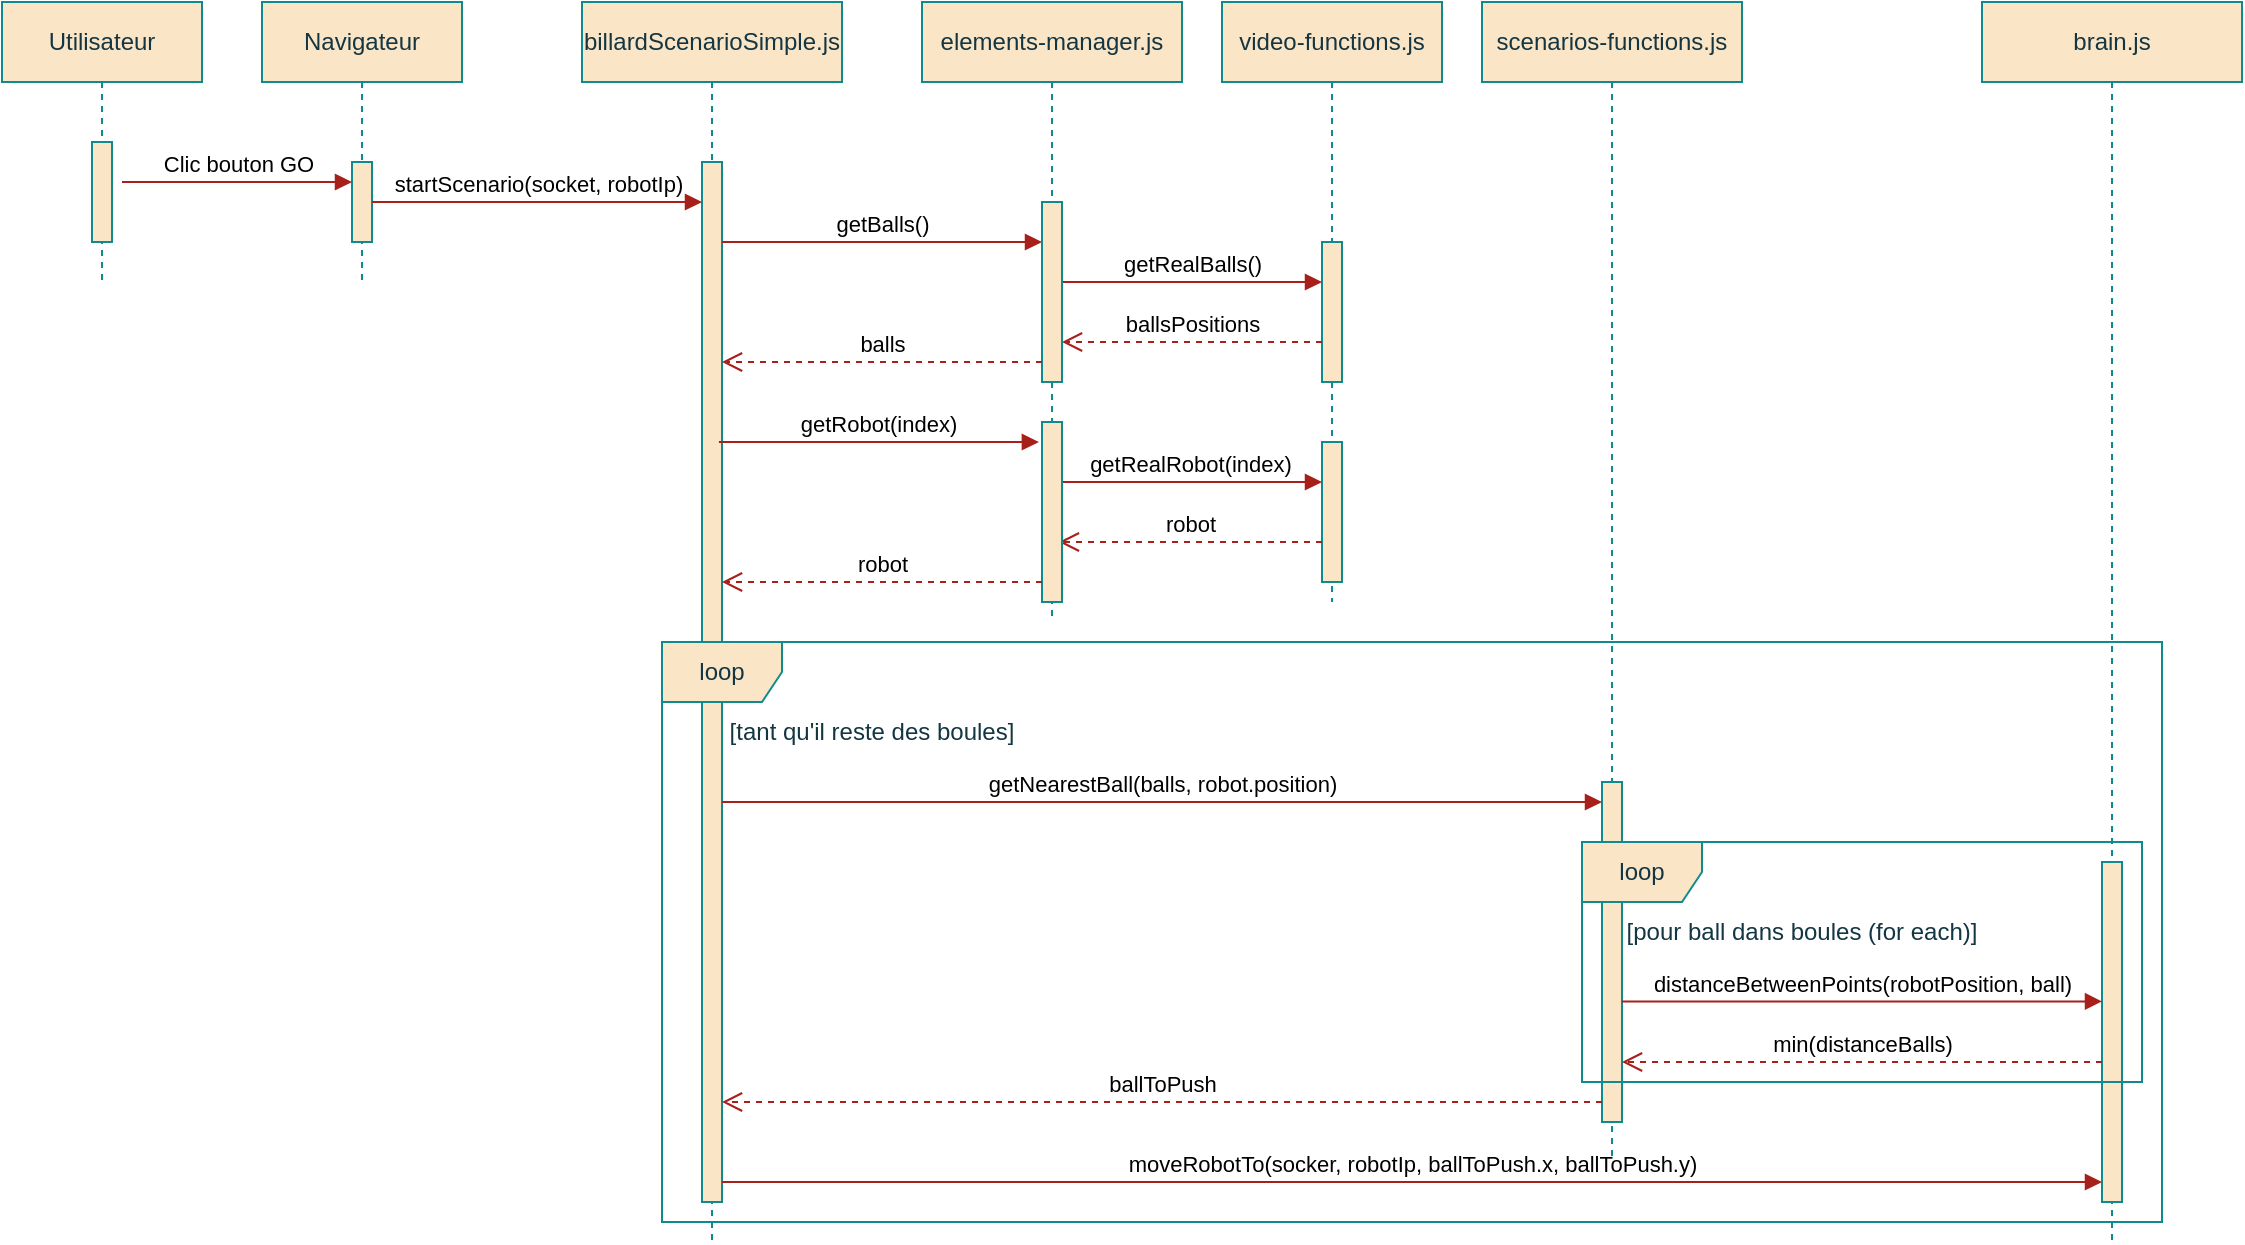 <mxfile version="26.0.9">
  <diagram name="Page-1" id="2YBvvXClWsGukQMizWep">
    <mxGraphModel dx="1400" dy="828" grid="1" gridSize="10" guides="1" tooltips="1" connect="1" arrows="1" fold="1" page="1" pageScale="1" pageWidth="850" pageHeight="1100" math="0" shadow="0">
      <root>
        <mxCell id="0" />
        <mxCell id="1" parent="0" />
        <mxCell id="-OGlP8KNZQWg6UsRNXII-64" value="brain.js" style="shape=umlLifeline;perimeter=lifelinePerimeter;whiteSpace=wrap;html=1;container=0;dropTarget=0;collapsible=0;recursiveResize=0;outlineConnect=0;portConstraint=eastwest;newEdgeStyle={&quot;edgeStyle&quot;:&quot;elbowEdgeStyle&quot;,&quot;elbow&quot;:&quot;vertical&quot;,&quot;curved&quot;:0,&quot;rounded&quot;:0};labelBackgroundColor=none;fillColor=#FAE5C7;strokeColor=#0F8B8D;fontColor=#143642;" parent="1" vertex="1">
          <mxGeometry x="1030" y="40" width="130" height="620" as="geometry" />
        </mxCell>
        <mxCell id="-OGlP8KNZQWg6UsRNXII-61" value="scenarios-functions.js" style="shape=umlLifeline;perimeter=lifelinePerimeter;whiteSpace=wrap;html=1;container=0;dropTarget=0;collapsible=0;recursiveResize=0;outlineConnect=0;portConstraint=eastwest;newEdgeStyle={&quot;edgeStyle&quot;:&quot;elbowEdgeStyle&quot;,&quot;elbow&quot;:&quot;vertical&quot;,&quot;curved&quot;:0,&quot;rounded&quot;:0};labelBackgroundColor=none;fillColor=#FAE5C7;strokeColor=#0F8B8D;fontColor=#143642;" parent="1" vertex="1">
          <mxGeometry x="780" y="40" width="130" height="580" as="geometry" />
        </mxCell>
        <mxCell id="-OGlP8KNZQWg6UsRNXII-14" value="video-functions.js" style="shape=umlLifeline;perimeter=lifelinePerimeter;whiteSpace=wrap;html=1;container=0;dropTarget=0;collapsible=0;recursiveResize=0;outlineConnect=0;portConstraint=eastwest;newEdgeStyle={&quot;edgeStyle&quot;:&quot;elbowEdgeStyle&quot;,&quot;elbow&quot;:&quot;vertical&quot;,&quot;curved&quot;:0,&quot;rounded&quot;:0};labelBackgroundColor=none;fillColor=#FAE5C7;strokeColor=#0F8B8D;fontColor=#143642;" parent="1" vertex="1">
          <mxGeometry x="650" y="40" width="110" height="300" as="geometry" />
        </mxCell>
        <mxCell id="-OGlP8KNZQWg6UsRNXII-15" value="" style="html=1;points=[];perimeter=orthogonalPerimeter;outlineConnect=0;targetShapes=umlLifeline;portConstraint=eastwest;newEdgeStyle={&quot;edgeStyle&quot;:&quot;elbowEdgeStyle&quot;,&quot;elbow&quot;:&quot;vertical&quot;,&quot;curved&quot;:0,&quot;rounded&quot;:0};labelBackgroundColor=none;fillColor=#FAE5C7;strokeColor=#0F8B8D;fontColor=#143642;" parent="-OGlP8KNZQWg6UsRNXII-14" vertex="1">
          <mxGeometry x="50" y="120" width="10" height="70" as="geometry" />
        </mxCell>
        <mxCell id="-OGlP8KNZQWg6UsRNXII-18" value="getRealBalls()" style="html=1;verticalAlign=bottom;endArrow=block;edgeStyle=elbowEdgeStyle;elbow=horizontal;curved=0;rounded=0;labelBackgroundColor=none;strokeColor=#A8201A;fontColor=default;" parent="-OGlP8KNZQWg6UsRNXII-14" edge="1">
          <mxGeometry relative="1" as="geometry">
            <mxPoint x="-80" y="140" as="sourcePoint" />
            <Array as="points">
              <mxPoint x="-60" y="140" />
            </Array>
            <mxPoint x="50" y="140" as="targetPoint" />
          </mxGeometry>
        </mxCell>
        <mxCell id="-OGlP8KNZQWg6UsRNXII-29" value="ballsPositions" style="html=1;verticalAlign=bottom;endArrow=open;dashed=1;endSize=8;edgeStyle=elbowEdgeStyle;elbow=vertical;curved=0;rounded=0;labelBackgroundColor=none;strokeColor=#A8201A;fontColor=default;" parent="-OGlP8KNZQWg6UsRNXII-14" source="-OGlP8KNZQWg6UsRNXII-15" edge="1">
          <mxGeometry relative="1" as="geometry">
            <mxPoint x="-80" y="170" as="targetPoint" />
            <Array as="points">
              <mxPoint x="-5" y="170" />
            </Array>
            <mxPoint x="90" y="170" as="sourcePoint" />
          </mxGeometry>
        </mxCell>
        <mxCell id="aM9ryv3xv72pqoxQDRHE-1" value="Utilisateur" style="shape=umlLifeline;perimeter=lifelinePerimeter;whiteSpace=wrap;html=1;container=0;dropTarget=0;collapsible=0;recursiveResize=0;outlineConnect=0;portConstraint=eastwest;newEdgeStyle={&quot;edgeStyle&quot;:&quot;elbowEdgeStyle&quot;,&quot;elbow&quot;:&quot;vertical&quot;,&quot;curved&quot;:0,&quot;rounded&quot;:0};labelBackgroundColor=none;fillColor=#FAE5C7;strokeColor=#0F8B8D;fontColor=#143642;" parent="1" vertex="1">
          <mxGeometry x="40" y="40" width="100" height="140" as="geometry" />
        </mxCell>
        <mxCell id="aM9ryv3xv72pqoxQDRHE-2" value="" style="html=1;points=[];perimeter=orthogonalPerimeter;outlineConnect=0;targetShapes=umlLifeline;portConstraint=eastwest;newEdgeStyle={&quot;edgeStyle&quot;:&quot;elbowEdgeStyle&quot;,&quot;elbow&quot;:&quot;vertical&quot;,&quot;curved&quot;:0,&quot;rounded&quot;:0};labelBackgroundColor=none;fillColor=#FAE5C7;strokeColor=#0F8B8D;fontColor=#143642;" parent="aM9ryv3xv72pqoxQDRHE-1" vertex="1">
          <mxGeometry x="45" y="70" width="10" height="50" as="geometry" />
        </mxCell>
        <mxCell id="aM9ryv3xv72pqoxQDRHE-5" value="Navigateur" style="shape=umlLifeline;perimeter=lifelinePerimeter;whiteSpace=wrap;html=1;container=0;dropTarget=0;collapsible=0;recursiveResize=0;outlineConnect=0;portConstraint=eastwest;newEdgeStyle={&quot;edgeStyle&quot;:&quot;elbowEdgeStyle&quot;,&quot;elbow&quot;:&quot;vertical&quot;,&quot;curved&quot;:0,&quot;rounded&quot;:0};labelBackgroundColor=none;fillColor=#FAE5C7;strokeColor=#0F8B8D;fontColor=#143642;" parent="1" vertex="1">
          <mxGeometry x="170" y="40" width="100" height="140" as="geometry" />
        </mxCell>
        <mxCell id="aM9ryv3xv72pqoxQDRHE-6" value="" style="html=1;points=[];perimeter=orthogonalPerimeter;outlineConnect=0;targetShapes=umlLifeline;portConstraint=eastwest;newEdgeStyle={&quot;edgeStyle&quot;:&quot;elbowEdgeStyle&quot;,&quot;elbow&quot;:&quot;vertical&quot;,&quot;curved&quot;:0,&quot;rounded&quot;:0};labelBackgroundColor=none;fillColor=#FAE5C7;strokeColor=#0F8B8D;fontColor=#143642;" parent="aM9ryv3xv72pqoxQDRHE-5" vertex="1">
          <mxGeometry x="45" y="80" width="10" height="40" as="geometry" />
        </mxCell>
        <mxCell id="aM9ryv3xv72pqoxQDRHE-7" value="Clic bouton GO" style="html=1;verticalAlign=bottom;endArrow=block;edgeStyle=elbowEdgeStyle;elbow=horizontal;curved=0;rounded=0;labelBackgroundColor=none;strokeColor=#A8201A;fontColor=default;" parent="1" edge="1">
          <mxGeometry relative="1" as="geometry">
            <mxPoint x="100" y="130" as="sourcePoint" />
            <Array as="points" />
            <mxPoint x="215" y="130" as="targetPoint" />
          </mxGeometry>
        </mxCell>
        <mxCell id="-OGlP8KNZQWg6UsRNXII-3" value="billardScenarioSimple.js" style="shape=umlLifeline;perimeter=lifelinePerimeter;whiteSpace=wrap;html=1;container=0;dropTarget=0;collapsible=0;recursiveResize=0;outlineConnect=0;portConstraint=eastwest;newEdgeStyle={&quot;edgeStyle&quot;:&quot;elbowEdgeStyle&quot;,&quot;elbow&quot;:&quot;vertical&quot;,&quot;curved&quot;:0,&quot;rounded&quot;:0};labelBackgroundColor=none;fillColor=#FAE5C7;strokeColor=#0F8B8D;fontColor=#143642;" parent="1" vertex="1">
          <mxGeometry x="330" y="40" width="130" height="620" as="geometry" />
        </mxCell>
        <mxCell id="-OGlP8KNZQWg6UsRNXII-4" value="" style="html=1;points=[];perimeter=orthogonalPerimeter;outlineConnect=0;targetShapes=umlLifeline;portConstraint=eastwest;newEdgeStyle={&quot;edgeStyle&quot;:&quot;elbowEdgeStyle&quot;,&quot;elbow&quot;:&quot;vertical&quot;,&quot;curved&quot;:0,&quot;rounded&quot;:0};labelBackgroundColor=none;fillColor=#FAE5C7;strokeColor=#0F8B8D;fontColor=#143642;" parent="-OGlP8KNZQWg6UsRNXII-3" vertex="1">
          <mxGeometry x="60" y="80" width="10" height="520" as="geometry" />
        </mxCell>
        <mxCell id="-OGlP8KNZQWg6UsRNXII-44" value="loop" style="shape=umlFrame;whiteSpace=wrap;html=1;pointerEvents=0;labelBackgroundColor=none;fillColor=#FAE5C7;strokeColor=#0F8B8D;fontColor=#143642;" parent="-OGlP8KNZQWg6UsRNXII-3" vertex="1">
          <mxGeometry x="40" y="320" width="750" height="290" as="geometry" />
        </mxCell>
        <mxCell id="-OGlP8KNZQWg6UsRNXII-60" value="[tant qu&#39;il reste des boules]" style="text;html=1;align=center;verticalAlign=middle;whiteSpace=wrap;rounded=0;labelBackgroundColor=none;fontColor=#143642;" parent="-OGlP8KNZQWg6UsRNXII-3" vertex="1">
          <mxGeometry x="50" y="350" width="190" height="30" as="geometry" />
        </mxCell>
        <mxCell id="-OGlP8KNZQWg6UsRNXII-62" value="" style="html=1;points=[];perimeter=orthogonalPerimeter;outlineConnect=0;targetShapes=umlLifeline;portConstraint=eastwest;newEdgeStyle={&quot;edgeStyle&quot;:&quot;elbowEdgeStyle&quot;,&quot;elbow&quot;:&quot;vertical&quot;,&quot;curved&quot;:0,&quot;rounded&quot;:0};labelBackgroundColor=none;fillColor=#FAE5C7;strokeColor=#0F8B8D;fontColor=#143642;" parent="-OGlP8KNZQWg6UsRNXII-3" vertex="1">
          <mxGeometry x="510" y="390" width="10" height="170" as="geometry" />
        </mxCell>
        <mxCell id="-OGlP8KNZQWg6UsRNXII-65" value="" style="html=1;points=[];perimeter=orthogonalPerimeter;outlineConnect=0;targetShapes=umlLifeline;portConstraint=eastwest;newEdgeStyle={&quot;edgeStyle&quot;:&quot;elbowEdgeStyle&quot;,&quot;elbow&quot;:&quot;vertical&quot;,&quot;curved&quot;:0,&quot;rounded&quot;:0};labelBackgroundColor=none;fillColor=#FAE5C7;strokeColor=#0F8B8D;fontColor=#143642;" parent="-OGlP8KNZQWg6UsRNXII-3" vertex="1">
          <mxGeometry x="760" y="430" width="10" height="170" as="geometry" />
        </mxCell>
        <mxCell id="-OGlP8KNZQWg6UsRNXII-67" value="distanceBetweenPoints(robotPosition, ball)" style="html=1;verticalAlign=bottom;endArrow=block;edgeStyle=elbowEdgeStyle;elbow=horizontal;curved=0;rounded=0;labelBackgroundColor=none;strokeColor=#A8201A;fontColor=default;" parent="-OGlP8KNZQWg6UsRNXII-3" edge="1">
          <mxGeometry relative="1" as="geometry">
            <mxPoint x="520" y="499.69" as="sourcePoint" />
            <Array as="points">
              <mxPoint x="650" y="519.69" />
            </Array>
            <mxPoint x="760" y="499.69" as="targetPoint" />
          </mxGeometry>
        </mxCell>
        <mxCell id="-OGlP8KNZQWg6UsRNXII-69" value="ballToPush" style="html=1;verticalAlign=bottom;endArrow=open;dashed=1;endSize=8;edgeStyle=elbowEdgeStyle;elbow=vertical;curved=0;rounded=0;labelBackgroundColor=none;strokeColor=#A8201A;fontColor=default;" parent="-OGlP8KNZQWg6UsRNXII-3" edge="1">
          <mxGeometry relative="1" as="geometry">
            <mxPoint x="70.0" y="550.125" as="targetPoint" />
            <Array as="points" />
            <mxPoint x="510" y="550" as="sourcePoint" />
          </mxGeometry>
        </mxCell>
        <mxCell id="-OGlP8KNZQWg6UsRNXII-71" value="moveRobotTo(socker, robotIp, ballToPush.x, ballToPush.y)" style="html=1;verticalAlign=bottom;endArrow=block;edgeStyle=elbowEdgeStyle;elbow=horizontal;curved=0;rounded=0;labelBackgroundColor=none;strokeColor=#A8201A;fontColor=default;" parent="-OGlP8KNZQWg6UsRNXII-3" edge="1">
          <mxGeometry relative="1" as="geometry">
            <mxPoint x="70" y="590" as="sourcePoint" />
            <Array as="points">
              <mxPoint x="100" y="590" />
            </Array>
            <mxPoint x="760" y="590" as="targetPoint" />
          </mxGeometry>
        </mxCell>
        <mxCell id="-OGlP8KNZQWg6UsRNXII-72" value="min(distanceBalls)" style="html=1;verticalAlign=bottom;endArrow=open;dashed=1;endSize=8;edgeStyle=elbowEdgeStyle;elbow=vertical;curved=0;rounded=0;labelBackgroundColor=none;strokeColor=#A8201A;fontColor=default;" parent="-OGlP8KNZQWg6UsRNXII-3" edge="1">
          <mxGeometry relative="1" as="geometry">
            <mxPoint x="520" y="530" as="targetPoint" />
            <Array as="points">
              <mxPoint x="630" y="530" />
            </Array>
            <mxPoint x="760" y="530" as="sourcePoint" />
          </mxGeometry>
        </mxCell>
        <mxCell id="-OGlP8KNZQWg6UsRNXII-73" value="loop" style="shape=umlFrame;whiteSpace=wrap;html=1;pointerEvents=0;labelBackgroundColor=none;fillColor=#FAE5C7;strokeColor=#0F8B8D;fontColor=#143642;" parent="-OGlP8KNZQWg6UsRNXII-3" vertex="1">
          <mxGeometry x="500" y="420" width="280" height="120" as="geometry" />
        </mxCell>
        <mxCell id="-OGlP8KNZQWg6UsRNXII-74" value="[pour ball dans boules (for each)]" style="text;html=1;align=center;verticalAlign=middle;whiteSpace=wrap;rounded=0;labelBackgroundColor=none;fontColor=#143642;" parent="-OGlP8KNZQWg6UsRNXII-3" vertex="1">
          <mxGeometry x="520" y="450" width="180" height="30" as="geometry" />
        </mxCell>
        <mxCell id="-OGlP8KNZQWg6UsRNXII-7" value="startScenario(socket, robotIp)" style="html=1;verticalAlign=bottom;endArrow=block;edgeStyle=elbowEdgeStyle;elbow=horizontal;curved=0;rounded=0;labelBackgroundColor=none;strokeColor=#A8201A;fontColor=default;" parent="1" source="aM9ryv3xv72pqoxQDRHE-6" target="-OGlP8KNZQWg6UsRNXII-4" edge="1">
          <mxGeometry relative="1" as="geometry">
            <mxPoint x="160" y="140" as="sourcePoint" />
            <Array as="points">
              <mxPoint x="245" y="140" />
            </Array>
            <mxPoint x="330" y="140" as="targetPoint" />
          </mxGeometry>
        </mxCell>
        <mxCell id="-OGlP8KNZQWg6UsRNXII-8" value="getBalls()" style="html=1;verticalAlign=bottom;endArrow=block;edgeStyle=elbowEdgeStyle;elbow=horizontal;curved=0;rounded=0;labelBackgroundColor=none;strokeColor=#A8201A;fontColor=default;" parent="1" target="-OGlP8KNZQWg6UsRNXII-10" edge="1">
          <mxGeometry relative="1" as="geometry">
            <mxPoint x="400" y="160" as="sourcePoint" />
            <Array as="points">
              <mxPoint x="410" y="160" />
            </Array>
            <mxPoint x="555" y="160" as="targetPoint" />
          </mxGeometry>
        </mxCell>
        <mxCell id="-OGlP8KNZQWg6UsRNXII-9" value="elements-manager.js" style="shape=umlLifeline;perimeter=lifelinePerimeter;whiteSpace=wrap;html=1;container=0;dropTarget=0;collapsible=0;recursiveResize=0;outlineConnect=0;portConstraint=eastwest;newEdgeStyle={&quot;edgeStyle&quot;:&quot;elbowEdgeStyle&quot;,&quot;elbow&quot;:&quot;vertical&quot;,&quot;curved&quot;:0,&quot;rounded&quot;:0};labelBackgroundColor=none;fillColor=#FAE5C7;strokeColor=#0F8B8D;fontColor=#143642;" parent="1" vertex="1">
          <mxGeometry x="500" y="40" width="130" height="310" as="geometry" />
        </mxCell>
        <mxCell id="-OGlP8KNZQWg6UsRNXII-10" value="" style="html=1;points=[];perimeter=orthogonalPerimeter;outlineConnect=0;targetShapes=umlLifeline;portConstraint=eastwest;newEdgeStyle={&quot;edgeStyle&quot;:&quot;elbowEdgeStyle&quot;,&quot;elbow&quot;:&quot;vertical&quot;,&quot;curved&quot;:0,&quot;rounded&quot;:0};labelBackgroundColor=none;fillColor=#FAE5C7;strokeColor=#0F8B8D;fontColor=#143642;" parent="-OGlP8KNZQWg6UsRNXII-9" vertex="1">
          <mxGeometry x="60" y="100" width="10" height="90" as="geometry" />
        </mxCell>
        <mxCell id="-OGlP8KNZQWg6UsRNXII-33" value="" style="html=1;points=[];perimeter=orthogonalPerimeter;outlineConnect=0;targetShapes=umlLifeline;portConstraint=eastwest;newEdgeStyle={&quot;edgeStyle&quot;:&quot;elbowEdgeStyle&quot;,&quot;elbow&quot;:&quot;vertical&quot;,&quot;curved&quot;:0,&quot;rounded&quot;:0};labelBackgroundColor=none;fillColor=#FAE5C7;strokeColor=#0F8B8D;fontColor=#143642;" parent="-OGlP8KNZQWg6UsRNXII-9" vertex="1">
          <mxGeometry x="200" y="220" width="10" height="70" as="geometry" />
        </mxCell>
        <mxCell id="-OGlP8KNZQWg6UsRNXII-34" value="getRealRobot(index)" style="html=1;verticalAlign=bottom;endArrow=block;edgeStyle=elbowEdgeStyle;elbow=horizontal;curved=0;rounded=0;labelBackgroundColor=none;strokeColor=#A8201A;fontColor=default;" parent="-OGlP8KNZQWg6UsRNXII-9" edge="1">
          <mxGeometry relative="1" as="geometry">
            <mxPoint x="68.44" y="240" as="sourcePoint" />
            <Array as="points">
              <mxPoint x="88.44" y="240" />
            </Array>
            <mxPoint x="200" y="240" as="targetPoint" />
          </mxGeometry>
        </mxCell>
        <mxCell id="-OGlP8KNZQWg6UsRNXII-41" value="robot" style="html=1;verticalAlign=bottom;endArrow=open;dashed=1;endSize=8;edgeStyle=elbowEdgeStyle;elbow=vertical;curved=0;rounded=0;labelBackgroundColor=none;strokeColor=#A8201A;fontColor=default;" parent="-OGlP8KNZQWg6UsRNXII-9" source="-OGlP8KNZQWg6UsRNXII-33" edge="1">
          <mxGeometry relative="1" as="geometry">
            <mxPoint x="68.44" y="270" as="targetPoint" />
            <Array as="points">
              <mxPoint x="143.44" y="270" />
            </Array>
            <mxPoint x="238.44" y="270" as="sourcePoint" />
          </mxGeometry>
        </mxCell>
        <mxCell id="-OGlP8KNZQWg6UsRNXII-31" value="getRobot(index)" style="html=1;verticalAlign=bottom;endArrow=block;edgeStyle=elbowEdgeStyle;elbow=horizontal;curved=0;rounded=0;labelBackgroundColor=none;strokeColor=#A8201A;fontColor=default;" parent="-OGlP8KNZQWg6UsRNXII-9" edge="1">
          <mxGeometry relative="1" as="geometry">
            <mxPoint x="-101.56" y="220" as="sourcePoint" />
            <Array as="points">
              <mxPoint x="-91.56" y="220" />
            </Array>
            <mxPoint x="58.44" y="220" as="targetPoint" />
          </mxGeometry>
        </mxCell>
        <mxCell id="-OGlP8KNZQWg6UsRNXII-43" value="" style="html=1;points=[];perimeter=orthogonalPerimeter;outlineConnect=0;targetShapes=umlLifeline;portConstraint=eastwest;newEdgeStyle={&quot;edgeStyle&quot;:&quot;elbowEdgeStyle&quot;,&quot;elbow&quot;:&quot;vertical&quot;,&quot;curved&quot;:0,&quot;rounded&quot;:0};labelBackgroundColor=none;fillColor=#FAE5C7;strokeColor=#0F8B8D;fontColor=#143642;" parent="-OGlP8KNZQWg6UsRNXII-9" vertex="1">
          <mxGeometry x="60" y="210" width="10" height="90" as="geometry" />
        </mxCell>
        <mxCell id="-OGlP8KNZQWg6UsRNXII-42" value="robot" style="html=1;verticalAlign=bottom;endArrow=open;dashed=1;endSize=8;edgeStyle=elbowEdgeStyle;elbow=vertical;curved=0;rounded=0;labelBackgroundColor=none;strokeColor=#A8201A;fontColor=default;" parent="-OGlP8KNZQWg6UsRNXII-9" edge="1">
          <mxGeometry relative="1" as="geometry">
            <mxPoint x="-100.0" y="290" as="targetPoint" />
            <Array as="points">
              <mxPoint x="-25.0" y="290" />
            </Array>
            <mxPoint x="60" y="290" as="sourcePoint" />
          </mxGeometry>
        </mxCell>
        <mxCell id="-OGlP8KNZQWg6UsRNXII-30" value="balls" style="html=1;verticalAlign=bottom;endArrow=open;dashed=1;endSize=8;edgeStyle=elbowEdgeStyle;elbow=vertical;curved=0;rounded=0;labelBackgroundColor=none;strokeColor=#A8201A;fontColor=default;" parent="1" edge="1">
          <mxGeometry relative="1" as="geometry">
            <mxPoint x="400" y="220" as="targetPoint" />
            <Array as="points">
              <mxPoint x="475" y="220" />
            </Array>
            <mxPoint x="560" y="220" as="sourcePoint" />
          </mxGeometry>
        </mxCell>
        <mxCell id="-OGlP8KNZQWg6UsRNXII-63" value="getNearestBall(balls, robot.position)" style="html=1;verticalAlign=bottom;endArrow=block;edgeStyle=elbowEdgeStyle;elbow=horizontal;curved=0;rounded=0;labelBackgroundColor=none;strokeColor=#A8201A;fontColor=default;" parent="1" target="-OGlP8KNZQWg6UsRNXII-62" edge="1">
          <mxGeometry relative="1" as="geometry">
            <mxPoint x="400" y="440" as="sourcePoint" />
            <Array as="points">
              <mxPoint x="430" y="440" />
            </Array>
            <mxPoint x="950" y="440" as="targetPoint" />
          </mxGeometry>
        </mxCell>
      </root>
    </mxGraphModel>
  </diagram>
</mxfile>

